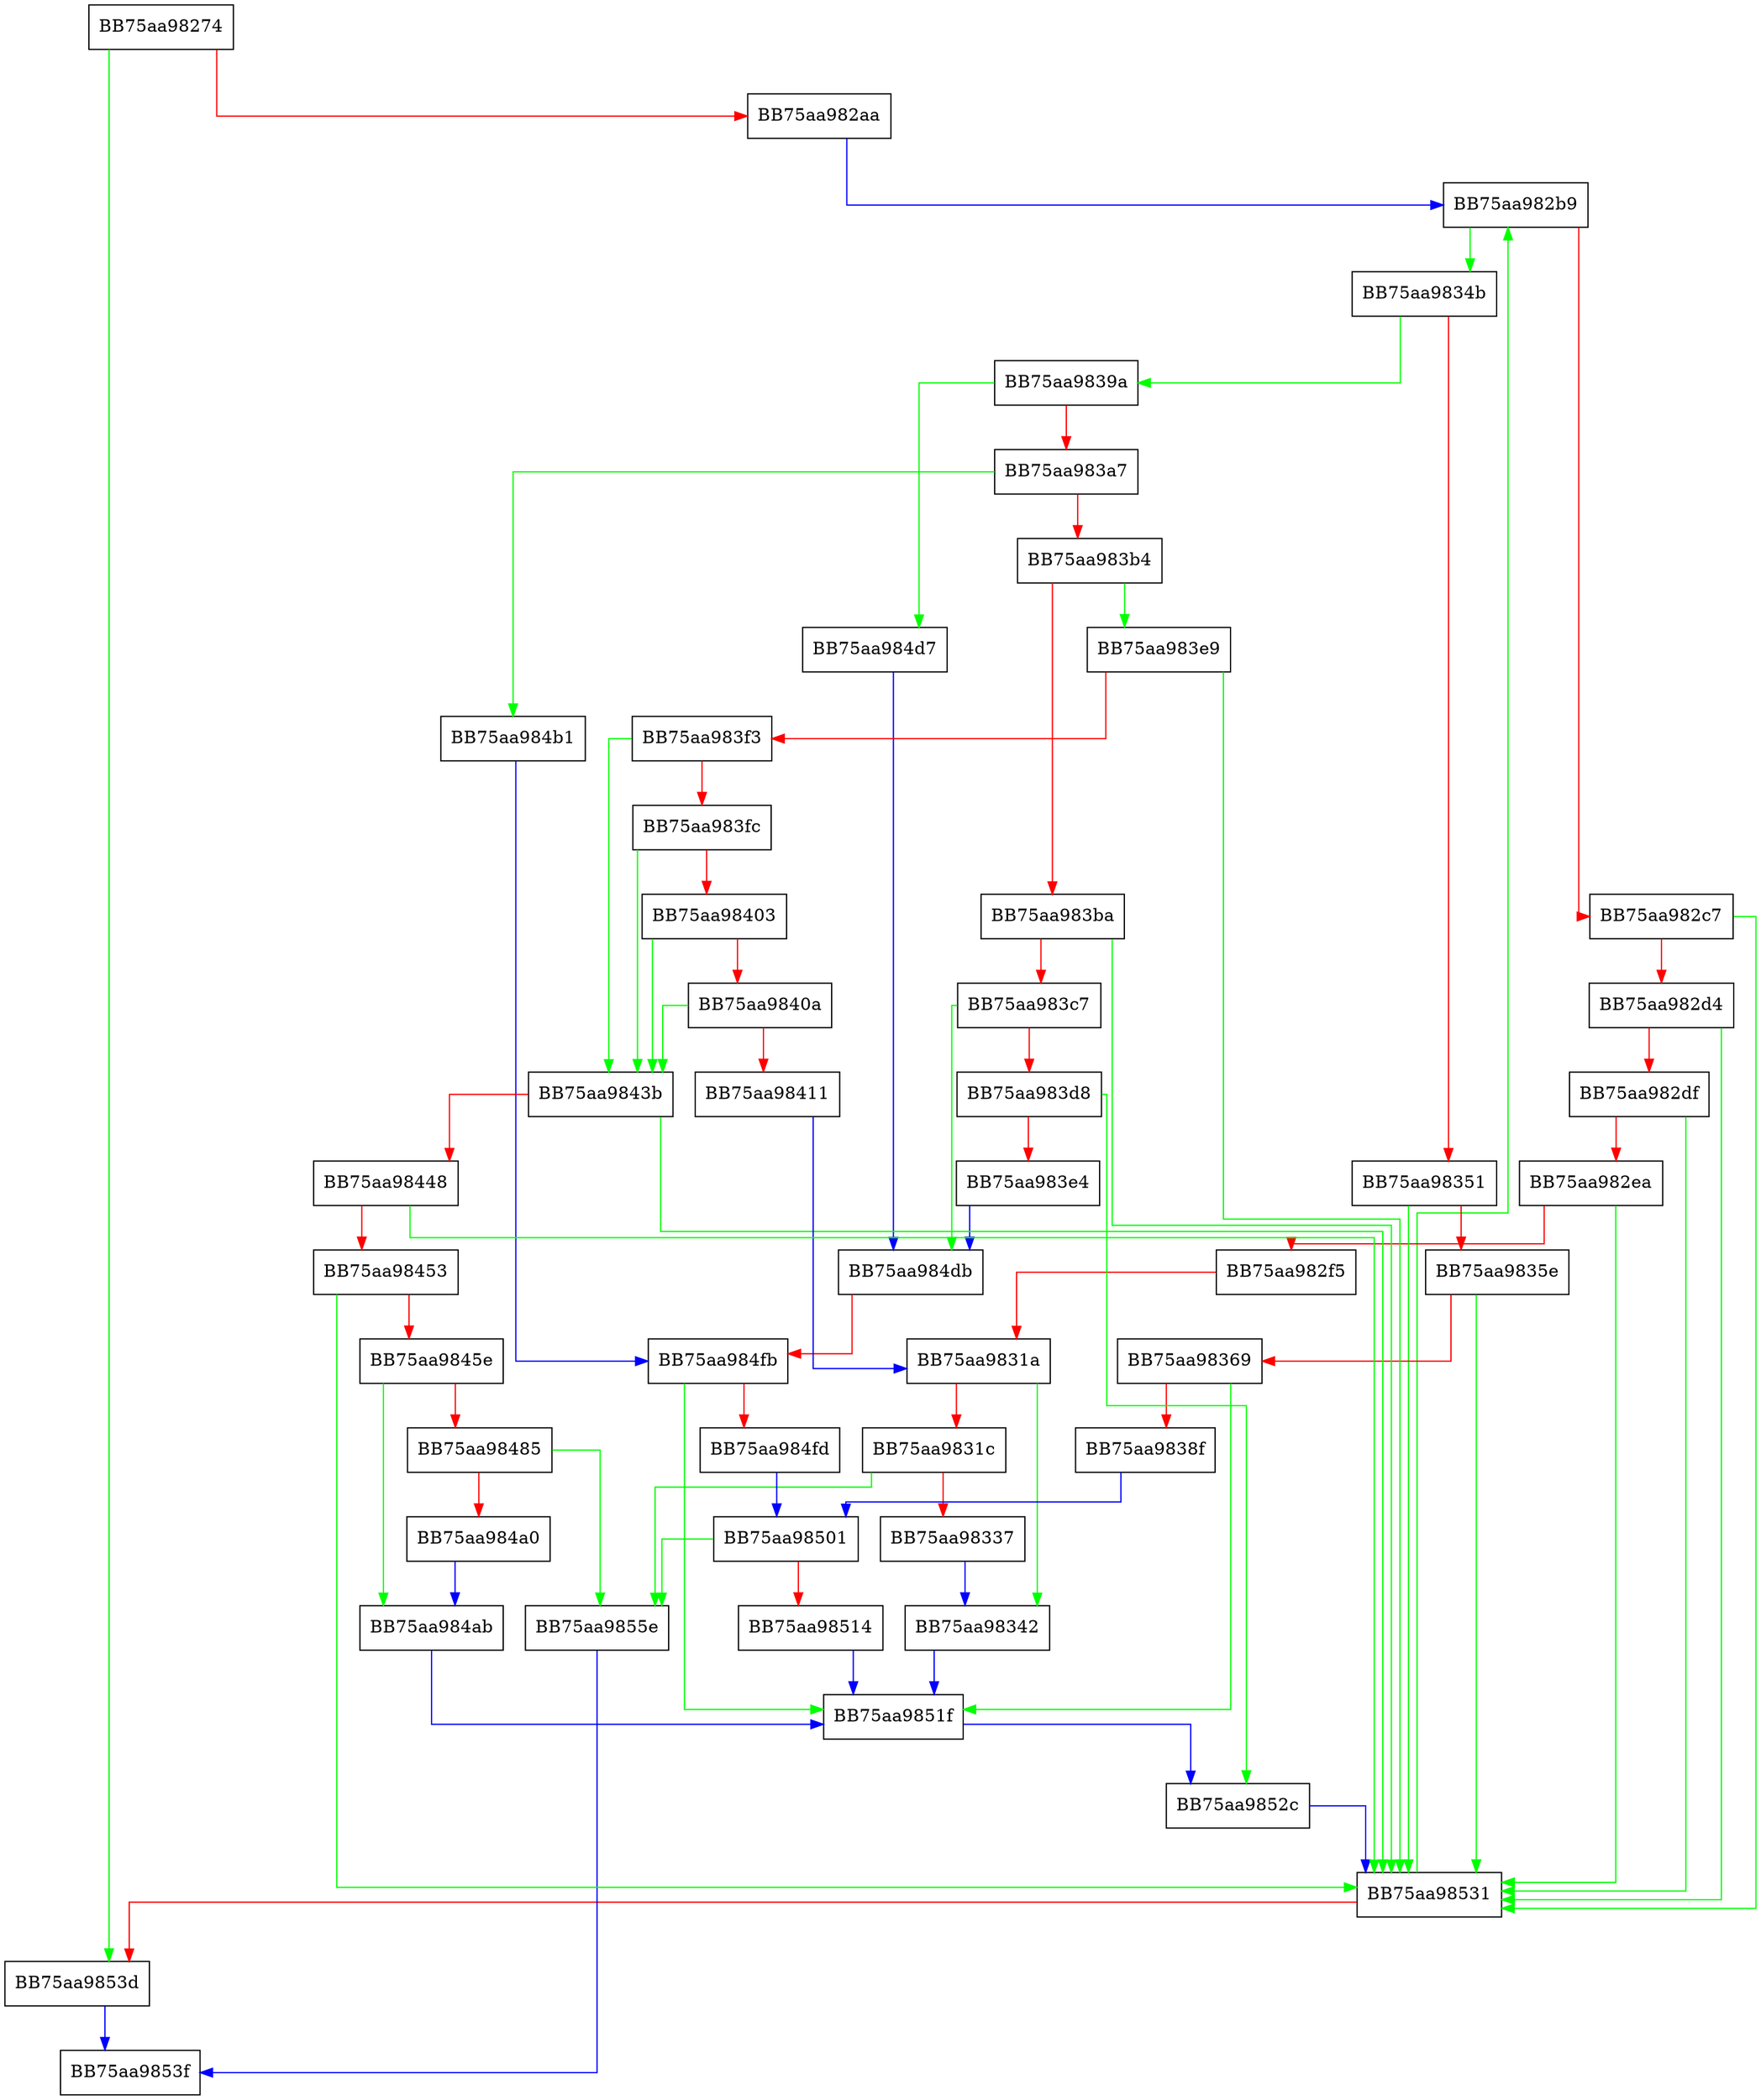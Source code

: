 digraph SearchBuffer {
  node [shape="box"];
  graph [splines=ortho];
  BB75aa98274 -> BB75aa9853d [color="green"];
  BB75aa98274 -> BB75aa982aa [color="red"];
  BB75aa982aa -> BB75aa982b9 [color="blue"];
  BB75aa982b9 -> BB75aa9834b [color="green"];
  BB75aa982b9 -> BB75aa982c7 [color="red"];
  BB75aa982c7 -> BB75aa98531 [color="green"];
  BB75aa982c7 -> BB75aa982d4 [color="red"];
  BB75aa982d4 -> BB75aa98531 [color="green"];
  BB75aa982d4 -> BB75aa982df [color="red"];
  BB75aa982df -> BB75aa98531 [color="green"];
  BB75aa982df -> BB75aa982ea [color="red"];
  BB75aa982ea -> BB75aa98531 [color="green"];
  BB75aa982ea -> BB75aa982f5 [color="red"];
  BB75aa982f5 -> BB75aa9831a [color="red"];
  BB75aa9831a -> BB75aa98342 [color="green"];
  BB75aa9831a -> BB75aa9831c [color="red"];
  BB75aa9831c -> BB75aa9855e [color="green"];
  BB75aa9831c -> BB75aa98337 [color="red"];
  BB75aa98337 -> BB75aa98342 [color="blue"];
  BB75aa98342 -> BB75aa9851f [color="blue"];
  BB75aa9834b -> BB75aa9839a [color="green"];
  BB75aa9834b -> BB75aa98351 [color="red"];
  BB75aa98351 -> BB75aa98531 [color="green"];
  BB75aa98351 -> BB75aa9835e [color="red"];
  BB75aa9835e -> BB75aa98531 [color="green"];
  BB75aa9835e -> BB75aa98369 [color="red"];
  BB75aa98369 -> BB75aa9851f [color="green"];
  BB75aa98369 -> BB75aa9838f [color="red"];
  BB75aa9838f -> BB75aa98501 [color="blue"];
  BB75aa9839a -> BB75aa984d7 [color="green"];
  BB75aa9839a -> BB75aa983a7 [color="red"];
  BB75aa983a7 -> BB75aa984b1 [color="green"];
  BB75aa983a7 -> BB75aa983b4 [color="red"];
  BB75aa983b4 -> BB75aa983e9 [color="green"];
  BB75aa983b4 -> BB75aa983ba [color="red"];
  BB75aa983ba -> BB75aa98531 [color="green"];
  BB75aa983ba -> BB75aa983c7 [color="red"];
  BB75aa983c7 -> BB75aa984db [color="green"];
  BB75aa983c7 -> BB75aa983d8 [color="red"];
  BB75aa983d8 -> BB75aa9852c [color="green"];
  BB75aa983d8 -> BB75aa983e4 [color="red"];
  BB75aa983e4 -> BB75aa984db [color="blue"];
  BB75aa983e9 -> BB75aa98531 [color="green"];
  BB75aa983e9 -> BB75aa983f3 [color="red"];
  BB75aa983f3 -> BB75aa9843b [color="green"];
  BB75aa983f3 -> BB75aa983fc [color="red"];
  BB75aa983fc -> BB75aa9843b [color="green"];
  BB75aa983fc -> BB75aa98403 [color="red"];
  BB75aa98403 -> BB75aa9843b [color="green"];
  BB75aa98403 -> BB75aa9840a [color="red"];
  BB75aa9840a -> BB75aa9843b [color="green"];
  BB75aa9840a -> BB75aa98411 [color="red"];
  BB75aa98411 -> BB75aa9831a [color="blue"];
  BB75aa9843b -> BB75aa98531 [color="green"];
  BB75aa9843b -> BB75aa98448 [color="red"];
  BB75aa98448 -> BB75aa98531 [color="green"];
  BB75aa98448 -> BB75aa98453 [color="red"];
  BB75aa98453 -> BB75aa98531 [color="green"];
  BB75aa98453 -> BB75aa9845e [color="red"];
  BB75aa9845e -> BB75aa984ab [color="green"];
  BB75aa9845e -> BB75aa98485 [color="red"];
  BB75aa98485 -> BB75aa9855e [color="green"];
  BB75aa98485 -> BB75aa984a0 [color="red"];
  BB75aa984a0 -> BB75aa984ab [color="blue"];
  BB75aa984ab -> BB75aa9851f [color="blue"];
  BB75aa984b1 -> BB75aa984fb [color="blue"];
  BB75aa984d7 -> BB75aa984db [color="blue"];
  BB75aa984db -> BB75aa984fb [color="red"];
  BB75aa984fb -> BB75aa9851f [color="green"];
  BB75aa984fb -> BB75aa984fd [color="red"];
  BB75aa984fd -> BB75aa98501 [color="blue"];
  BB75aa98501 -> BB75aa9855e [color="green"];
  BB75aa98501 -> BB75aa98514 [color="red"];
  BB75aa98514 -> BB75aa9851f [color="blue"];
  BB75aa9851f -> BB75aa9852c [color="blue"];
  BB75aa9852c -> BB75aa98531 [color="blue"];
  BB75aa98531 -> BB75aa982b9 [color="green"];
  BB75aa98531 -> BB75aa9853d [color="red"];
  BB75aa9853d -> BB75aa9853f [color="blue"];
  BB75aa9855e -> BB75aa9853f [color="blue"];
}
